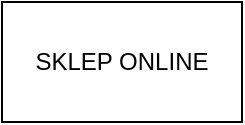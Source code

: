 <mxfile version="24.0.5" type="github">
  <diagram name="Strona-1" id="ZoOaYBad7xFaz_XUg63a">
    <mxGraphModel dx="573" dy="309" grid="0" gridSize="10" guides="1" tooltips="1" connect="1" arrows="1" fold="1" page="0" pageScale="1" pageWidth="827" pageHeight="1169" math="0" shadow="0">
      <root>
        <mxCell id="0" />
        <mxCell id="1" parent="0" />
        <mxCell id="sJ3ob-M2Ibpyx85hrxos-2" value="SKLEP ONLINE" style="rounded=0;whiteSpace=wrap;html=1;" parent="1" vertex="1">
          <mxGeometry x="23" y="187" width="120" height="60" as="geometry" />
        </mxCell>
      </root>
    </mxGraphModel>
  </diagram>
</mxfile>
